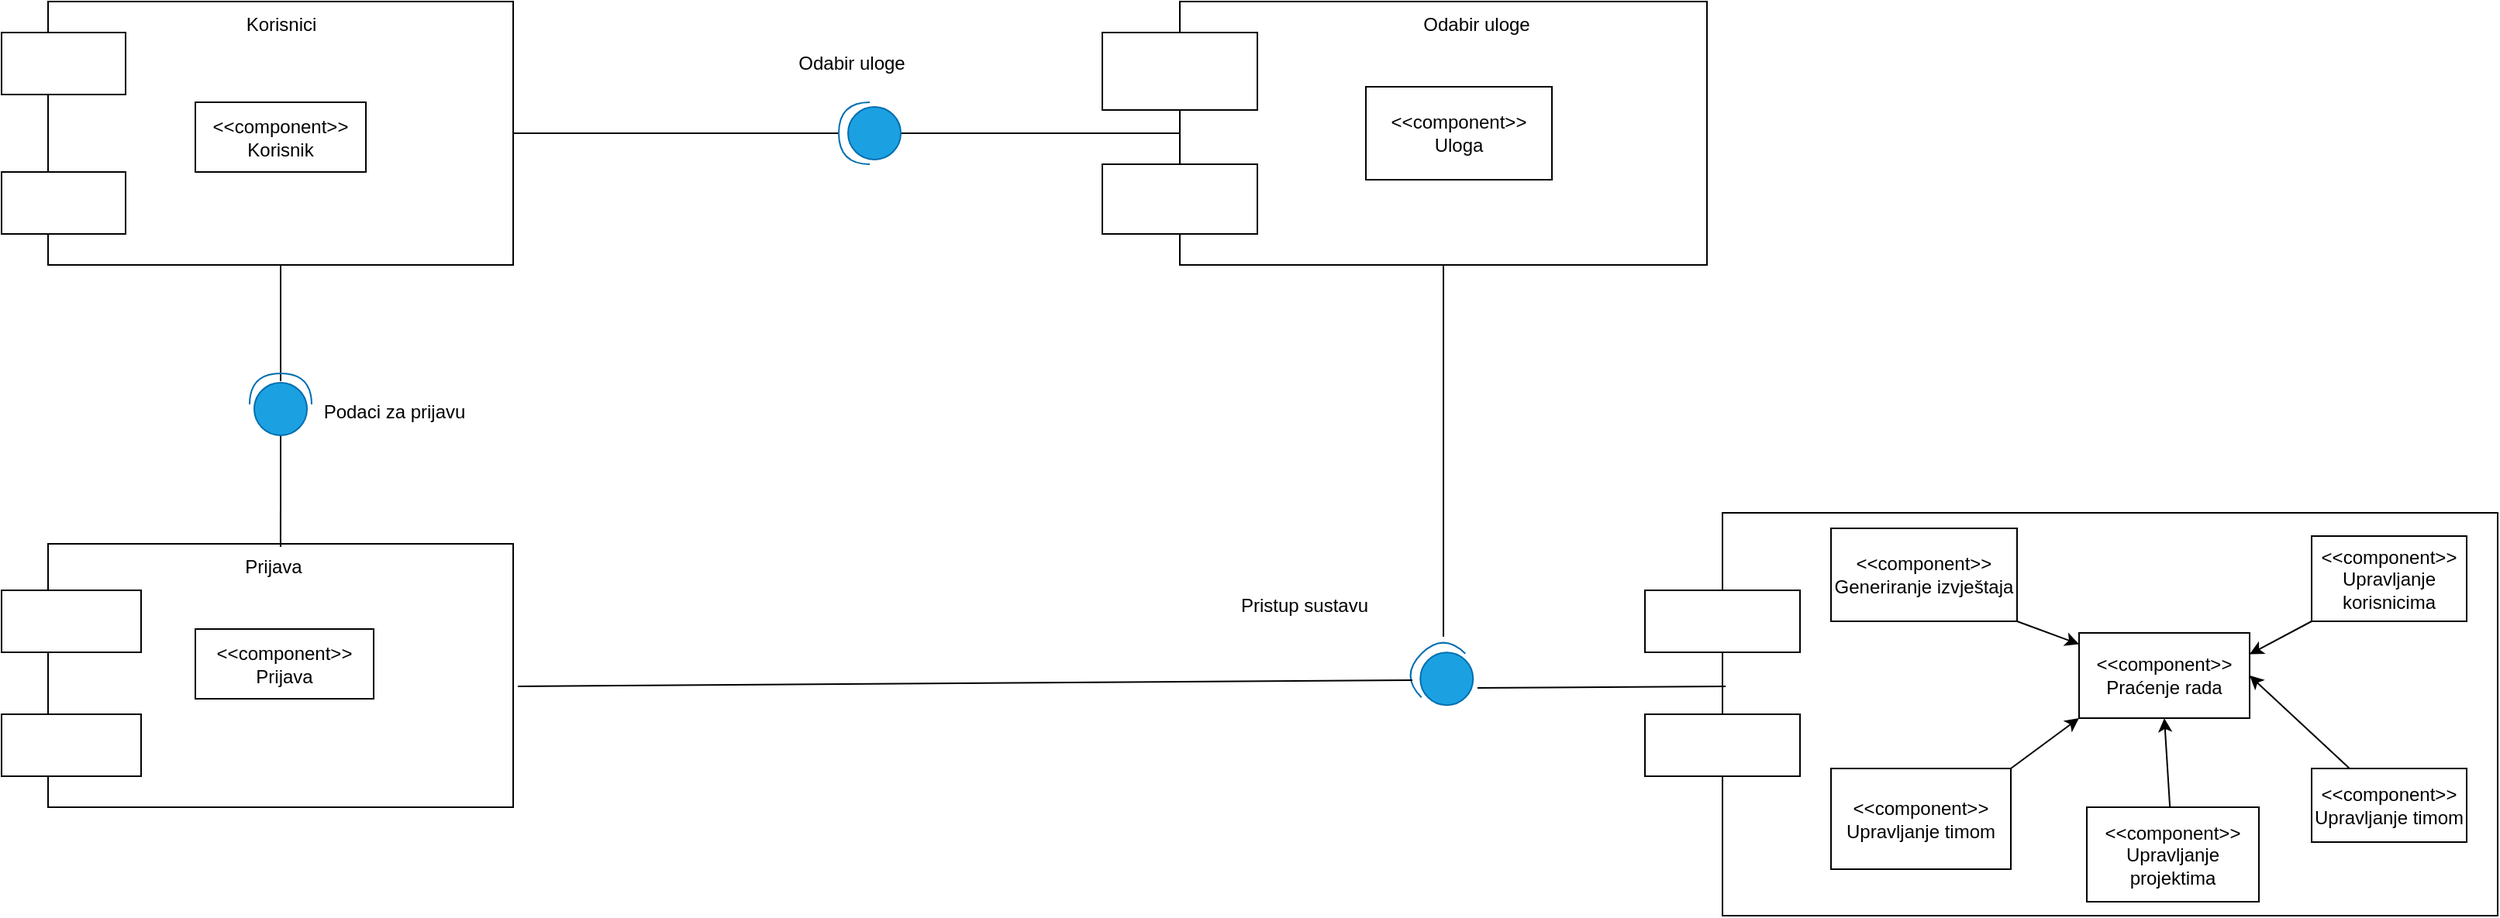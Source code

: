 <mxfile version="24.5.4" type="google">
  <diagram name="Page-1" id="6v0fWkdQolCfC0o35ynA">
    <mxGraphModel grid="0" page="0" gridSize="10" guides="1" tooltips="1" connect="1" arrows="1" fold="1" pageScale="1" pageWidth="2336" pageHeight="1654" math="0" shadow="0">
      <root>
        <mxCell id="0" />
        <mxCell id="1" parent="0" />
        <mxCell id="CAX5XdgEWYL_8YnyTvap-11" value="" style="rounded=0;whiteSpace=wrap;html=1;" vertex="1" parent="1">
          <mxGeometry x="40" y="40" width="300" height="170" as="geometry" />
        </mxCell>
        <mxCell id="CAX5XdgEWYL_8YnyTvap-12" value="" style="rounded=0;whiteSpace=wrap;html=1;" vertex="1" parent="1">
          <mxGeometry x="10" y="60" width="80" height="40" as="geometry" />
        </mxCell>
        <mxCell id="CAX5XdgEWYL_8YnyTvap-13" value="" style="rounded=0;whiteSpace=wrap;html=1;" vertex="1" parent="1">
          <mxGeometry x="10" y="150" width="80" height="40" as="geometry" />
        </mxCell>
        <mxCell id="CAX5XdgEWYL_8YnyTvap-14" value="&amp;lt;&amp;lt;component&amp;gt;&amp;gt;&lt;br&gt;Korisnik" style="rounded=0;whiteSpace=wrap;html=1;" vertex="1" parent="1">
          <mxGeometry x="135" y="105" width="110" height="45" as="geometry" />
        </mxCell>
        <mxCell id="CAX5XdgEWYL_8YnyTvap-15" value="Korisnici" style="text;html=1;align=center;verticalAlign=middle;resizable=0;points=[];autosize=1;strokeColor=none;fillColor=none;" vertex="1" parent="1">
          <mxGeometry x="155" y="40" width="70" height="30" as="geometry" />
        </mxCell>
        <mxCell id="CAX5XdgEWYL_8YnyTvap-16" value="" style="rounded=0;whiteSpace=wrap;html=1;" vertex="1" parent="1">
          <mxGeometry x="40" y="390" width="300" height="170" as="geometry" />
        </mxCell>
        <mxCell id="CAX5XdgEWYL_8YnyTvap-21" value="" style="endArrow=none;html=1;rounded=0;entryX=0.5;entryY=1;entryDx=0;entryDy=0;exitX=1;exitY=0.5;exitDx=0;exitDy=0;exitPerimeter=0;" edge="1" parent="1" target="CAX5XdgEWYL_8YnyTvap-11">
          <mxGeometry width="50" height="50" relative="1" as="geometry">
            <mxPoint x="190" y="285" as="sourcePoint" />
            <mxPoint x="310" y="280" as="targetPoint" />
          </mxGeometry>
        </mxCell>
        <mxCell id="CAX5XdgEWYL_8YnyTvap-22" value="" style="endArrow=none;html=1;rounded=0;entryX=0;entryY=0.5;entryDx=0;entryDy=0;entryPerimeter=0;exitX=0.583;exitY=0.067;exitDx=0;exitDy=0;exitPerimeter=0;" edge="1" parent="1" source="CAX5XdgEWYL_8YnyTvap-42" target="CAX5XdgEWYL_8YnyTvap-68">
          <mxGeometry width="50" height="50" relative="1" as="geometry">
            <mxPoint x="190" y="380" as="sourcePoint" />
            <mxPoint x="190" y="320" as="targetPoint" />
          </mxGeometry>
        </mxCell>
        <mxCell id="CAX5XdgEWYL_8YnyTvap-24" value="Podaci za prijavu" style="text;html=1;align=center;verticalAlign=middle;resizable=0;points=[];autosize=1;strokeColor=none;fillColor=none;" vertex="1" parent="1">
          <mxGeometry x="207.5" y="290" width="110" height="30" as="geometry" />
        </mxCell>
        <mxCell id="CAX5XdgEWYL_8YnyTvap-25" value="" style="rounded=0;whiteSpace=wrap;html=1;" vertex="1" parent="1">
          <mxGeometry x="10" y="420" width="90" height="40" as="geometry" />
        </mxCell>
        <mxCell id="CAX5XdgEWYL_8YnyTvap-26" value="" style="rounded=0;whiteSpace=wrap;html=1;" vertex="1" parent="1">
          <mxGeometry x="10" y="500" width="90" height="40" as="geometry" />
        </mxCell>
        <mxCell id="CAX5XdgEWYL_8YnyTvap-27" value="&amp;lt;&amp;lt;component&amp;gt;&amp;gt;&lt;br&gt;Prijava" style="rounded=0;whiteSpace=wrap;html=1;" vertex="1" parent="1">
          <mxGeometry x="135" y="445" width="115" height="45" as="geometry" />
        </mxCell>
        <mxCell id="CAX5XdgEWYL_8YnyTvap-28" value="" style="endArrow=none;html=1;rounded=0;exitX=1;exitY=0.5;exitDx=0;exitDy=0;" edge="1" parent="1" source="CAX5XdgEWYL_8YnyTvap-11">
          <mxGeometry width="50" height="50" relative="1" as="geometry">
            <mxPoint x="260" y="330" as="sourcePoint" />
            <mxPoint x="550" y="125" as="targetPoint" />
          </mxGeometry>
        </mxCell>
        <mxCell id="CAX5XdgEWYL_8YnyTvap-37" value="" style="rounded=0;whiteSpace=wrap;html=1;" vertex="1" parent="1">
          <mxGeometry x="770" y="40" width="340" height="170" as="geometry" />
        </mxCell>
        <mxCell id="CAX5XdgEWYL_8YnyTvap-38" value="" style="endArrow=none;html=1;rounded=0;exitX=1;exitY=0.5;exitDx=0;exitDy=0;entryX=0;entryY=0.5;entryDx=0;entryDy=0;" edge="1" parent="1" target="CAX5XdgEWYL_8YnyTvap-37">
          <mxGeometry width="50" height="50" relative="1" as="geometry">
            <mxPoint x="590" y="125" as="sourcePoint" />
            <mxPoint x="670" y="280" as="targetPoint" />
          </mxGeometry>
        </mxCell>
        <mxCell id="CAX5XdgEWYL_8YnyTvap-39" value="" style="rounded=0;whiteSpace=wrap;html=1;" vertex="1" parent="1">
          <mxGeometry x="720" y="60" width="100" height="50" as="geometry" />
        </mxCell>
        <mxCell id="CAX5XdgEWYL_8YnyTvap-40" value="" style="rounded=0;whiteSpace=wrap;html=1;" vertex="1" parent="1">
          <mxGeometry x="720" y="145" width="100" height="45" as="geometry" />
        </mxCell>
        <mxCell id="CAX5XdgEWYL_8YnyTvap-41" value="&amp;lt;&amp;lt;component&amp;gt;&amp;gt;&lt;br&gt;Uloga" style="rounded=0;whiteSpace=wrap;html=1;" vertex="1" parent="1">
          <mxGeometry x="890" y="95" width="120" height="60" as="geometry" />
        </mxCell>
        <mxCell id="CAX5XdgEWYL_8YnyTvap-42" value="Prijava" style="text;html=1;align=center;verticalAlign=middle;resizable=0;points=[];autosize=1;strokeColor=none;fillColor=none;" vertex="1" parent="1">
          <mxGeometry x="155" y="390" width="60" height="30" as="geometry" />
        </mxCell>
        <mxCell id="CAX5XdgEWYL_8YnyTvap-43" value="&lt;blockquote style=&quot;margin: 0 0 0 40px; border: none; padding: 0px;&quot;&gt;Odabir uloge&lt;br&gt;&lt;/blockquote&gt;" style="text;html=1;align=center;verticalAlign=middle;resizable=0;points=[];autosize=1;strokeColor=none;fillColor=none;" vertex="1" parent="1">
          <mxGeometry x="877" y="42" width="127" height="26" as="geometry" />
        </mxCell>
        <mxCell id="CAX5XdgEWYL_8YnyTvap-44" value="Odabir uloge" style="text;html=1;align=center;verticalAlign=middle;resizable=0;points=[];autosize=1;strokeColor=none;fillColor=none;" vertex="1" parent="1">
          <mxGeometry x="514.5" y="67" width="87" height="26" as="geometry" />
        </mxCell>
        <mxCell id="CAX5XdgEWYL_8YnyTvap-45" value="" style="endArrow=none;html=1;rounded=0;entryX=0.5;entryY=1;entryDx=0;entryDy=0;exitX=0.942;exitY=0.942;exitDx=0;exitDy=0;exitPerimeter=0;" edge="1" parent="1" source="CAX5XdgEWYL_8YnyTvap-47" target="CAX5XdgEWYL_8YnyTvap-37">
          <mxGeometry width="50" height="50" relative="1" as="geometry">
            <mxPoint x="940" y="400" as="sourcePoint" />
            <mxPoint x="670" y="280" as="targetPoint" />
          </mxGeometry>
        </mxCell>
        <mxCell id="CAX5XdgEWYL_8YnyTvap-46" value="" style="shape=providedRequiredInterface;html=1;verticalLabelPosition=bottom;sketch=0;direction=west;fillColor=#1ba1e2;fontColor=#ffffff;strokeColor=#006EAF;" vertex="1" parent="1">
          <mxGeometry x="550" y="105" width="40" height="40" as="geometry" />
        </mxCell>
        <mxCell id="CAX5XdgEWYL_8YnyTvap-47" value="" style="shape=providedRequiredInterface;html=1;verticalLabelPosition=bottom;sketch=0;direction=west;rotation=45;fillColor=#1ba1e2;fontColor=#ffffff;strokeColor=#006EAF;" vertex="1" parent="1">
          <mxGeometry x="920" y="455" width="40" height="40" as="geometry" />
        </mxCell>
        <mxCell id="CAX5XdgEWYL_8YnyTvap-48" value="" style="endArrow=none;html=1;rounded=0;exitX=1.01;exitY=0.541;exitDx=0;exitDy=0;exitPerimeter=0;entryX=0.801;entryY=0.093;entryDx=0;entryDy=0;entryPerimeter=0;" edge="1" parent="1" source="CAX5XdgEWYL_8YnyTvap-16" target="CAX5XdgEWYL_8YnyTvap-47">
          <mxGeometry width="50" height="50" relative="1" as="geometry">
            <mxPoint x="620" y="330" as="sourcePoint" />
            <mxPoint x="870" y="430" as="targetPoint" />
          </mxGeometry>
        </mxCell>
        <mxCell id="CAX5XdgEWYL_8YnyTvap-49" value="Pristup sustavu" style="text;html=1;align=center;verticalAlign=middle;resizable=0;points=[];autosize=1;strokeColor=none;fillColor=none;" vertex="1" parent="1">
          <mxGeometry x="795" y="415" width="110" height="30" as="geometry" />
        </mxCell>
        <mxCell id="CAX5XdgEWYL_8YnyTvap-50" value="" style="rounded=0;whiteSpace=wrap;html=1;" vertex="1" parent="1">
          <mxGeometry x="1120" y="370" width="500" height="260" as="geometry" />
        </mxCell>
        <mxCell id="CAX5XdgEWYL_8YnyTvap-51" value="" style="endArrow=none;html=1;rounded=0;exitX=-0.03;exitY=0.747;exitDx=0;exitDy=0;exitPerimeter=0;entryX=0.004;entryY=0.431;entryDx=0;entryDy=0;entryPerimeter=0;" edge="1" parent="1" source="CAX5XdgEWYL_8YnyTvap-47" target="CAX5XdgEWYL_8YnyTvap-50">
          <mxGeometry width="50" height="50" relative="1" as="geometry">
            <mxPoint x="1010" y="430" as="sourcePoint" />
            <mxPoint x="1060" y="380" as="targetPoint" />
          </mxGeometry>
        </mxCell>
        <mxCell id="CAX5XdgEWYL_8YnyTvap-52" value="" style="rounded=0;whiteSpace=wrap;html=1;" vertex="1" parent="1">
          <mxGeometry x="1070" y="420" width="100" height="40" as="geometry" />
        </mxCell>
        <mxCell id="CAX5XdgEWYL_8YnyTvap-53" value="" style="rounded=0;whiteSpace=wrap;html=1;" vertex="1" parent="1">
          <mxGeometry x="1070" y="500" width="100" height="40" as="geometry" />
        </mxCell>
        <mxCell id="CAX5XdgEWYL_8YnyTvap-54" value="&amp;lt;&amp;lt;component&amp;gt;&amp;gt;&lt;br&gt;Praćenje rada" style="rounded=0;whiteSpace=wrap;html=1;" vertex="1" parent="1">
          <mxGeometry x="1350" y="447.5" width="110" height="55" as="geometry" />
        </mxCell>
        <mxCell id="CAX5XdgEWYL_8YnyTvap-55" value="&amp;lt;&amp;lt;component&amp;gt;&amp;gt;&lt;br&gt;Upravljanje korisnicima" style="rounded=0;whiteSpace=wrap;html=1;" vertex="1" parent="1">
          <mxGeometry x="1500" y="385" width="100" height="55" as="geometry" />
        </mxCell>
        <mxCell id="CAX5XdgEWYL_8YnyTvap-56" value="&amp;lt;&amp;lt;component&amp;gt;&amp;gt;&lt;br&gt;Upravljanje timom" style="rounded=0;whiteSpace=wrap;html=1;" vertex="1" parent="1">
          <mxGeometry x="1500" y="535" width="100" height="47.5" as="geometry" />
        </mxCell>
        <mxCell id="CAX5XdgEWYL_8YnyTvap-58" value="&amp;lt;&amp;lt;component&amp;gt;&amp;gt;&lt;br&gt;Upravljanje projektima" style="rounded=0;whiteSpace=wrap;html=1;" vertex="1" parent="1">
          <mxGeometry x="1355" y="560" width="111" height="61" as="geometry" />
        </mxCell>
        <mxCell id="CAX5XdgEWYL_8YnyTvap-59" value="&amp;lt;&amp;lt;component&amp;gt;&amp;gt;&lt;br&gt;&lt;div&gt;Upravljanje timom&lt;/div&gt;" style="rounded=0;whiteSpace=wrap;html=1;" vertex="1" parent="1">
          <mxGeometry x="1190" y="535" width="116" height="65" as="geometry" />
        </mxCell>
        <mxCell id="CAX5XdgEWYL_8YnyTvap-61" value="&amp;lt;&amp;lt;component&amp;gt;&amp;gt;&lt;br&gt;Generiranje izvještaja" style="rounded=0;whiteSpace=wrap;html=1;" vertex="1" parent="1">
          <mxGeometry x="1190" y="380" width="120" height="60" as="geometry" />
        </mxCell>
        <mxCell id="CAX5XdgEWYL_8YnyTvap-62" value="" style="endArrow=classic;html=1;rounded=0;exitX=1;exitY=1;exitDx=0;exitDy=0;" edge="1" parent="1" source="CAX5XdgEWYL_8YnyTvap-61" target="CAX5XdgEWYL_8YnyTvap-54">
          <mxGeometry width="50" height="50" relative="1" as="geometry">
            <mxPoint x="1010" y="430" as="sourcePoint" />
            <mxPoint x="1060" y="380" as="targetPoint" />
          </mxGeometry>
        </mxCell>
        <mxCell id="CAX5XdgEWYL_8YnyTvap-63" value="" style="endArrow=classic;html=1;rounded=0;exitX=1;exitY=0;exitDx=0;exitDy=0;entryX=0;entryY=1;entryDx=0;entryDy=0;" edge="1" parent="1" source="CAX5XdgEWYL_8YnyTvap-59" target="CAX5XdgEWYL_8YnyTvap-54">
          <mxGeometry width="50" height="50" relative="1" as="geometry">
            <mxPoint x="1010" y="430" as="sourcePoint" />
            <mxPoint x="1060" y="380" as="targetPoint" />
          </mxGeometry>
        </mxCell>
        <mxCell id="CAX5XdgEWYL_8YnyTvap-64" value="" style="endArrow=classic;html=1;rounded=0;entryX=0.5;entryY=1;entryDx=0;entryDy=0;" edge="1" parent="1" source="CAX5XdgEWYL_8YnyTvap-58" target="CAX5XdgEWYL_8YnyTvap-54">
          <mxGeometry width="50" height="50" relative="1" as="geometry">
            <mxPoint x="1385" y="560" as="sourcePoint" />
            <mxPoint x="1060" y="380" as="targetPoint" />
          </mxGeometry>
        </mxCell>
        <mxCell id="CAX5XdgEWYL_8YnyTvap-66" value="" style="endArrow=classic;html=1;rounded=0;exitX=0;exitY=1;exitDx=0;exitDy=0;entryX=1;entryY=0.25;entryDx=0;entryDy=0;" edge="1" parent="1" source="CAX5XdgEWYL_8YnyTvap-55" target="CAX5XdgEWYL_8YnyTvap-54">
          <mxGeometry width="50" height="50" relative="1" as="geometry">
            <mxPoint x="1010" y="430" as="sourcePoint" />
            <mxPoint x="1060" y="380" as="targetPoint" />
          </mxGeometry>
        </mxCell>
        <mxCell id="CAX5XdgEWYL_8YnyTvap-67" value="" style="endArrow=classic;html=1;rounded=0;entryX=1;entryY=0.5;entryDx=0;entryDy=0;" edge="1" parent="1" source="CAX5XdgEWYL_8YnyTvap-56" target="CAX5XdgEWYL_8YnyTvap-54">
          <mxGeometry width="50" height="50" relative="1" as="geometry">
            <mxPoint x="1010" y="430" as="sourcePoint" />
            <mxPoint x="1060" y="380" as="targetPoint" />
          </mxGeometry>
        </mxCell>
        <mxCell id="CAX5XdgEWYL_8YnyTvap-68" value="" style="shape=providedRequiredInterface;html=1;verticalLabelPosition=bottom;sketch=0;direction=north;fillColor=#1ba1e2;fontColor=#ffffff;strokeColor=#006EAF;" vertex="1" parent="1">
          <mxGeometry x="170" y="280" width="40" height="40" as="geometry" />
        </mxCell>
      </root>
    </mxGraphModel>
  </diagram>
</mxfile>
